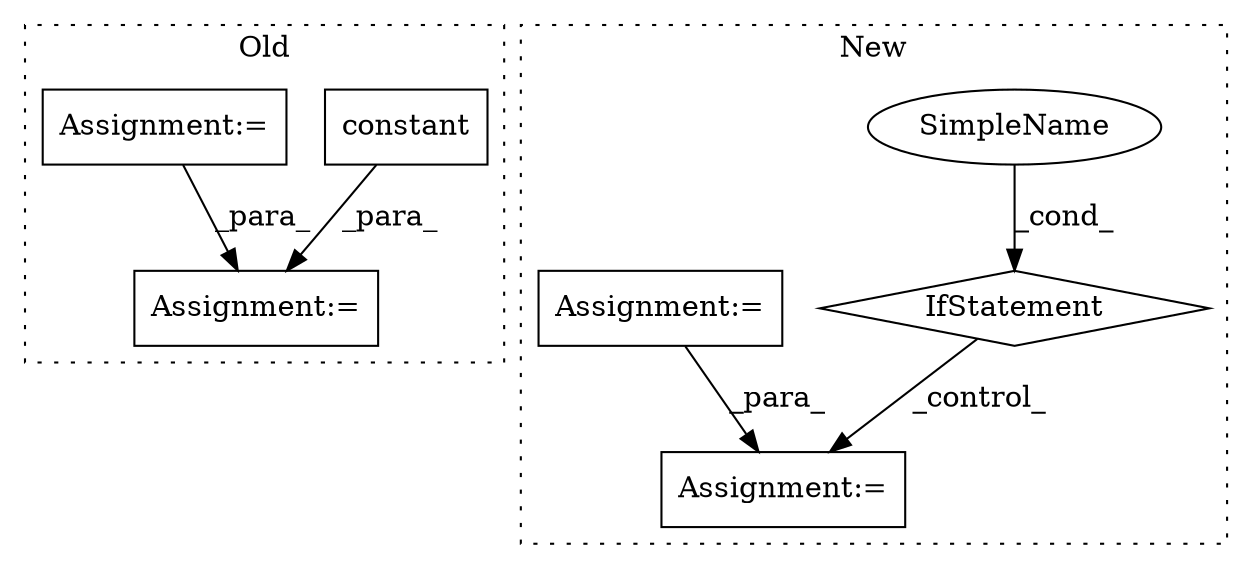 digraph G {
subgraph cluster0 {
1 [label="constant" a="32" s="3612,3637" l="9,1" shape="box"];
3 [label="Assignment:=" a="7" s="3740" l="2" shape="box"];
7 [label="Assignment:=" a="7" s="3544" l="1" shape="box"];
label = "Old";
style="dotted";
}
subgraph cluster1 {
2 [label="IfStatement" a="25" s="3412,3437" l="4,2" shape="diamond"];
4 [label="Assignment:=" a="7" s="3448" l="1" shape="box"];
5 [label="SimpleName" a="42" s="" l="" shape="ellipse"];
6 [label="Assignment:=" a="7" s="3297" l="1" shape="box"];
label = "New";
style="dotted";
}
1 -> 3 [label="_para_"];
2 -> 4 [label="_control_"];
5 -> 2 [label="_cond_"];
6 -> 4 [label="_para_"];
7 -> 3 [label="_para_"];
}